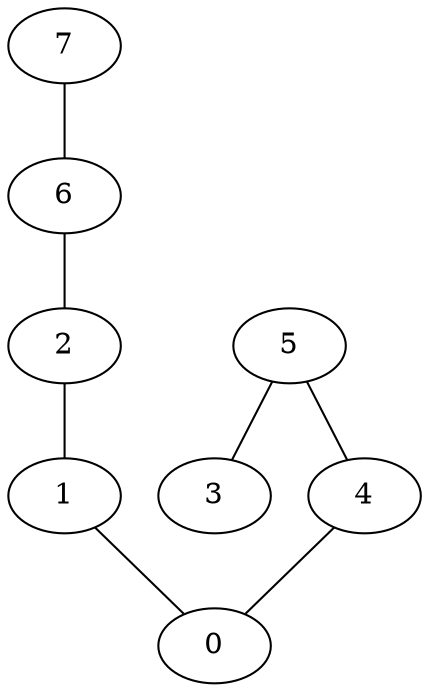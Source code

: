 graph {
    0 [ label = "0" ]
    1 [ label = "1" ]
    2 [ label = "2" ]
    3 [ label = "3" ]
    4 [ label = "4" ]
    5 [ label = "5" ]
    6 [ label = "6" ]
    7 [ label = "7" ]
    1 -- 0 [ ]
    2 -- 1 [ ]
    5 -- 3 [ ]
    5 -- 4 [ ]
    6 -- 2 [ ]
    7 -- 6 [ ]
    4 -- 0 [ ]
}
